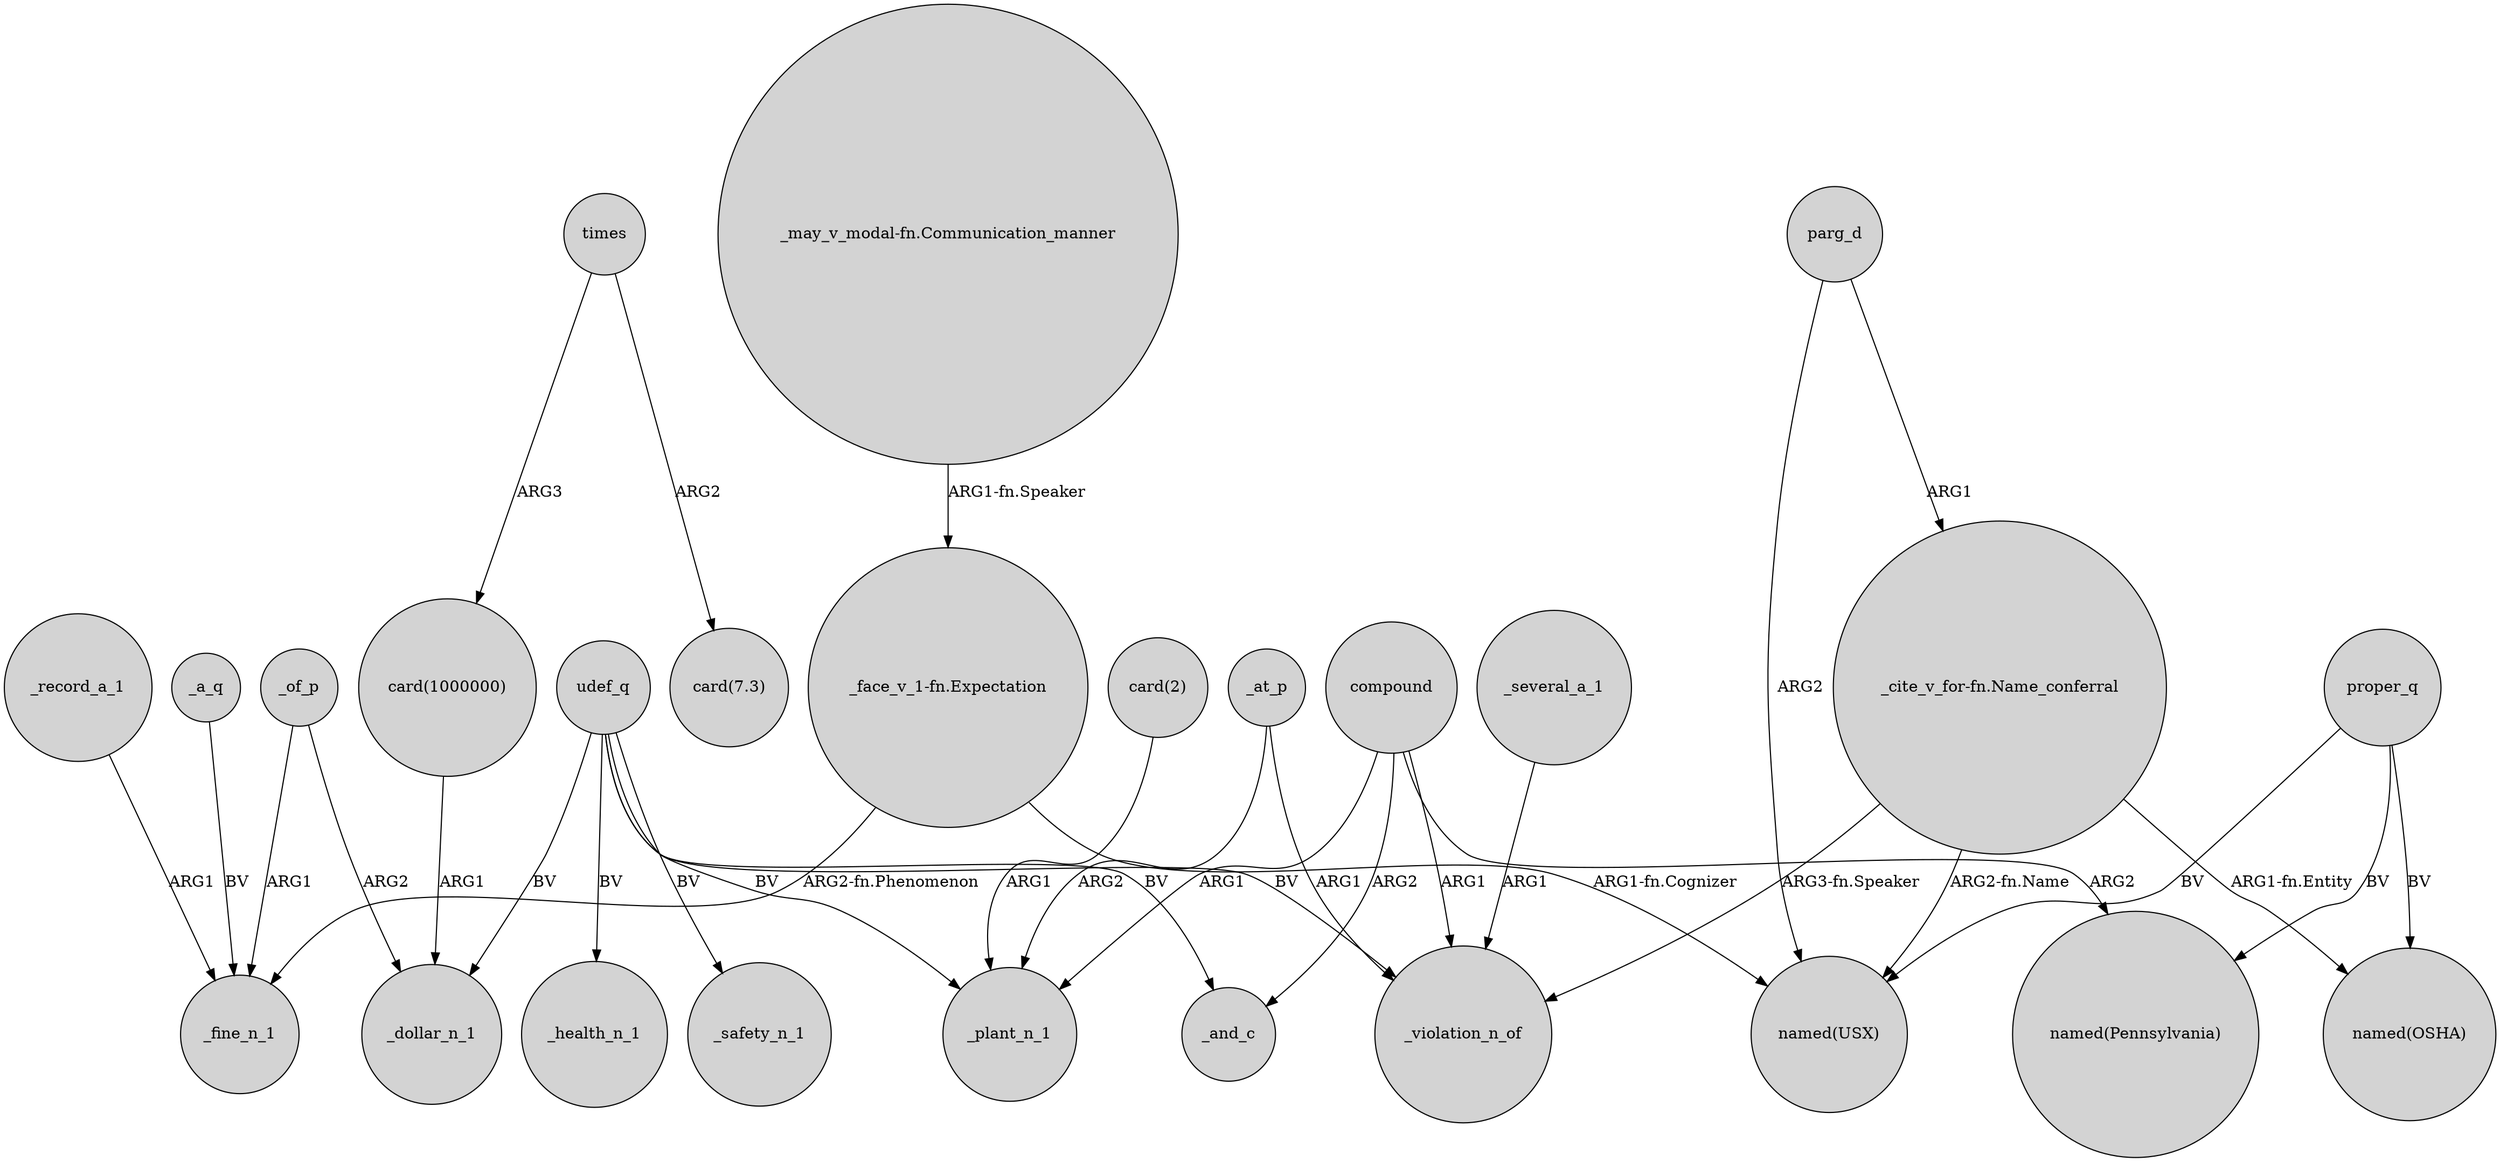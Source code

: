 digraph {
	node [shape=circle style=filled]
	udef_q -> _health_n_1 [label=BV]
	udef_q -> _safety_n_1 [label=BV]
	udef_q -> _plant_n_1 [label=BV]
	_record_a_1 -> _fine_n_1 [label=ARG1]
	"_face_v_1-fn.Expectation" -> "named(USX)" [label="ARG1-fn.Cognizer"]
	parg_d -> "named(USX)" [label=ARG2]
	"_cite_v_for-fn.Name_conferral" -> "named(USX)" [label="ARG2-fn.Name"]
	times -> "card(1000000)" [label=ARG3]
	udef_q -> _and_c [label=BV]
	_a_q -> _fine_n_1 [label=BV]
	_at_p -> _plant_n_1 [label=ARG2]
	compound -> _and_c [label=ARG2]
	"card(2)" -> _plant_n_1 [label=ARG1]
	times -> "card(7.3)" [label=ARG2]
	proper_q -> "named(USX)" [label=BV]
	proper_q -> "named(OSHA)" [label=BV]
	compound -> "named(Pennsylvania)" [label=ARG2]
	parg_d -> "_cite_v_for-fn.Name_conferral" [label=ARG1]
	"_cite_v_for-fn.Name_conferral" -> _violation_n_of [label="ARG3-fn.Speaker"]
	udef_q -> _violation_n_of [label=BV]
	udef_q -> _dollar_n_1 [label=BV]
	"card(1000000)" -> _dollar_n_1 [label=ARG1]
	compound -> _plant_n_1 [label=ARG1]
	"_cite_v_for-fn.Name_conferral" -> "named(OSHA)" [label="ARG1-fn.Entity"]
	_of_p -> _dollar_n_1 [label=ARG2]
	_at_p -> _violation_n_of [label=ARG1]
	"_may_v_modal-fn.Communication_manner" -> "_face_v_1-fn.Expectation" [label="ARG1-fn.Speaker"]
	compound -> _violation_n_of [label=ARG1]
	_of_p -> _fine_n_1 [label=ARG1]
	_several_a_1 -> _violation_n_of [label=ARG1]
	"_face_v_1-fn.Expectation" -> _fine_n_1 [label="ARG2-fn.Phenomenon"]
	proper_q -> "named(Pennsylvania)" [label=BV]
}

